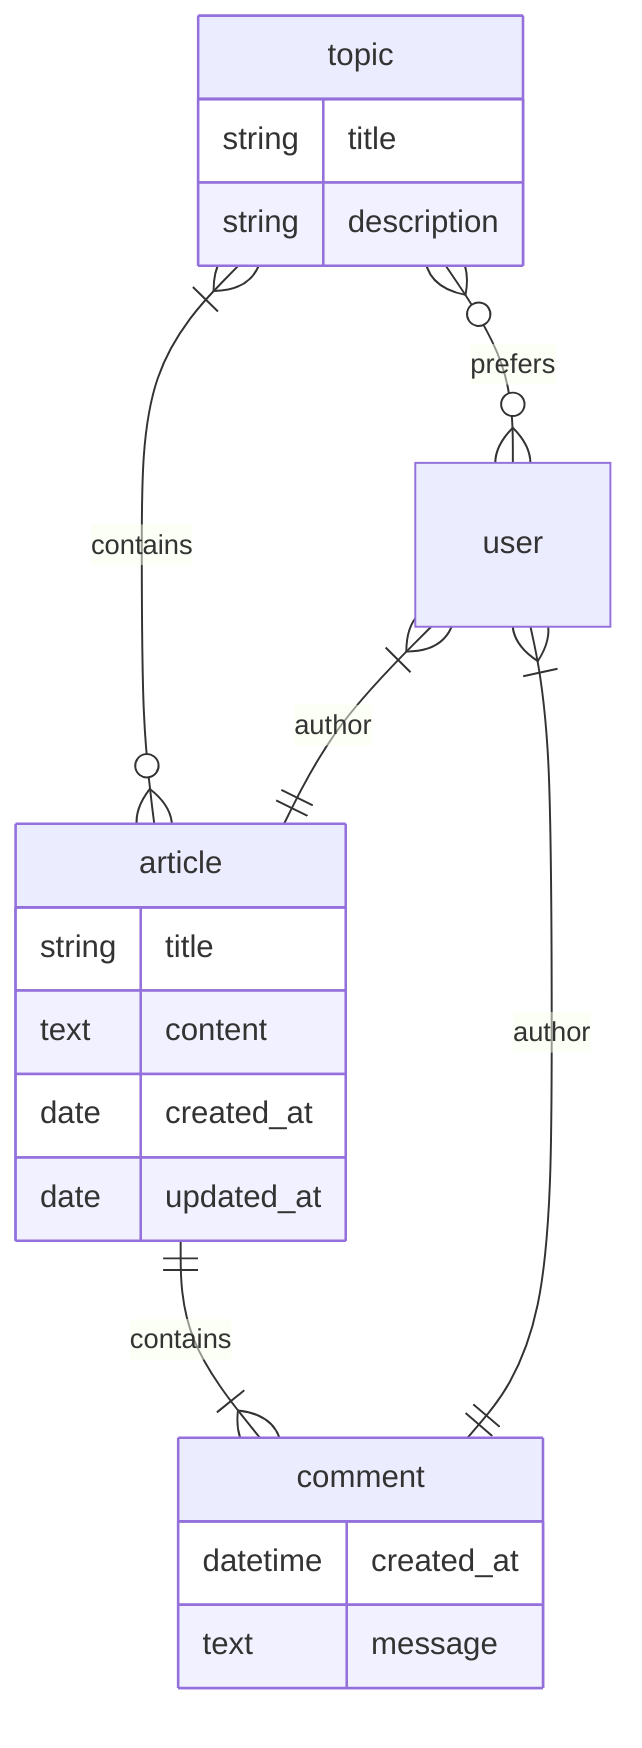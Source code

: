 erDiagram

    topic {
        string title
        string description
    }

    article {
        string title
        text content
        date created_at
        date updated_at
    }

    comment {
        datetime created_at
        text message
    }

    article ||--|{ comment: contains
    topic }|--o{ article: contains
    topic }o--o{ user: prefers
    user }|--|| article: author
    user }|--|| comment: author